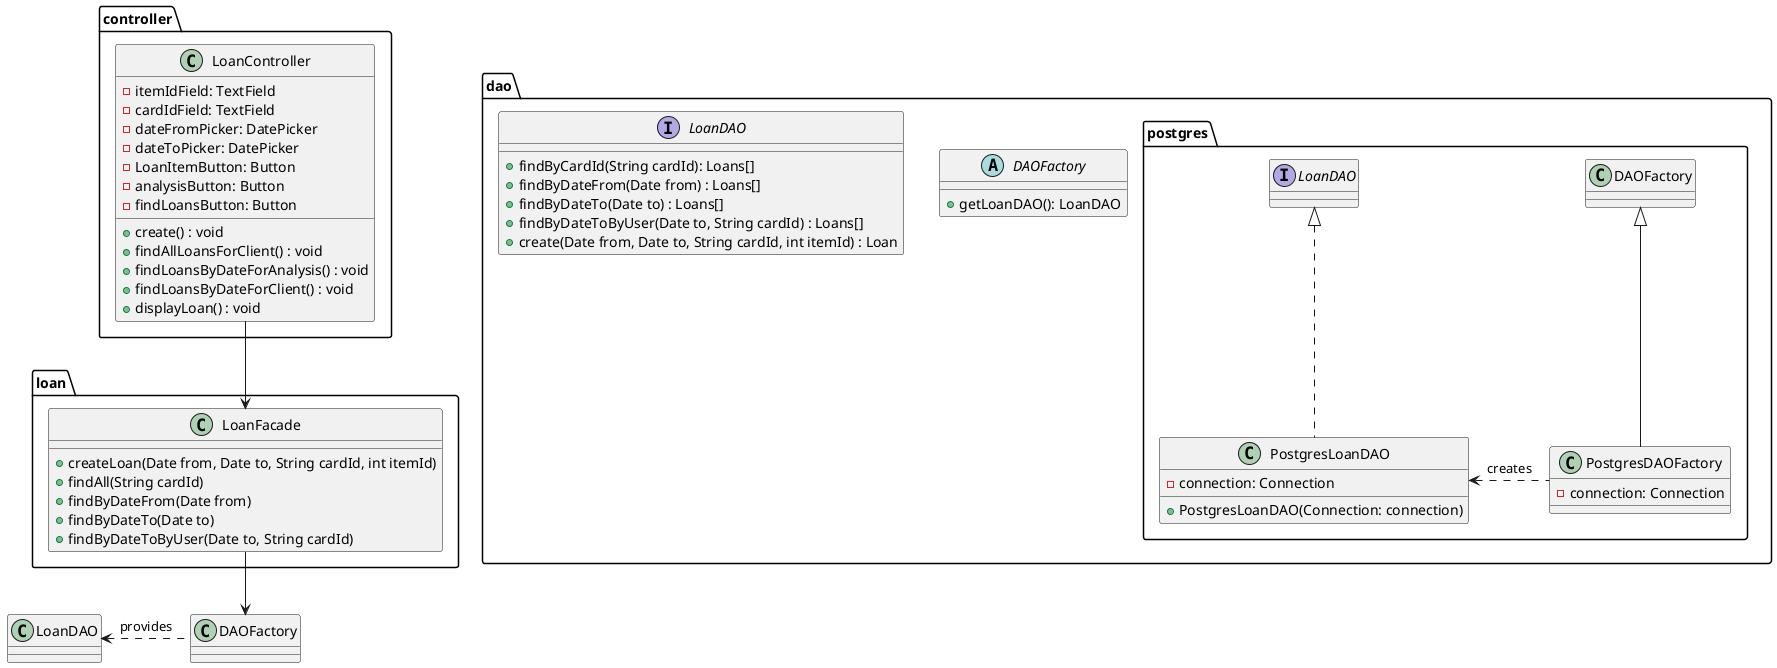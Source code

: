 @startuml
package controller {

  class LoanController {
    -itemIdField: TextField
    -cardIdField: TextField
    -dateFromPicker: DatePicker
    -dateToPicker: DatePicker
    -LoanItemButton: Button
    -analysisButton: Button
    -findLoansButton: Button
    +create() : void
    +findAllLoansForClient() : void
    +findLoansByDateForAnalysis() : void
    +findLoansByDateForClient() : void
    +displayLoan() : void
  }
}

package loan {

  class LoanFacade {
    +createLoan(Date from, Date to, String cardId, int itemId)
    +findAll(String cardId)
    +findByDateFrom(Date from)
    +findByDateTo(Date to)
    +findByDateToByUser(Date to, String cardId)
  }
}

package dao {

  abstract class DAOFactory {
    +getLoanDAO(): LoanDAO
  }

  interface LoanDAO {
    +findByCardId(String cardId): Loans[]
    +findByDateFrom(Date from) : Loans[]
    +findByDateTo(Date to) : Loans[]
    +findByDateToByUser(Date to, String cardId) : Loans[]
    +create(Date from, Date to, String cardId, int itemId) : Loan
  }

  package postgres {

    class PostgresLoanDAO implements LoanDAO {
      -connection: Connection
      +PostgresLoanDAO(Connection: connection)
    }

    class PostgresDAOFactory extends DAOFactory {
      -connection: Connection
    }
  }

}

PostgresDAOFactory .left> PostgresLoanDAO : "creates"
DAOFactory .left> LoanDAO : "provides"
LoanFacade -down-> DAOFactory
LoanController -down-> LoanFacade

@enduml
